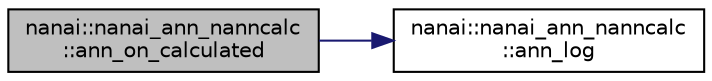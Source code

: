 digraph "nanai::nanai_ann_nanncalc::ann_on_calculated"
{
  edge [fontname="Helvetica",fontsize="10",labelfontname="Helvetica",labelfontsize="10"];
  node [fontname="Helvetica",fontsize="10",shape=record];
  rankdir="LR";
  Node1 [label="nanai::nanai_ann_nanncalc\l::ann_on_calculated",height=0.2,width=0.4,color="black", fillcolor="grey75", style="filled", fontcolor="black"];
  Node1 -> Node2 [color="midnightblue",fontsize="10",style="solid"];
  Node2 [label="nanai::nanai_ann_nanncalc\l::ann_log",height=0.2,width=0.4,color="black", fillcolor="white", style="filled",URL="$classnanai_1_1nanai__ann__nanncalc.html#a54ed62943cc681da143bb6a2e1782430"];
}
